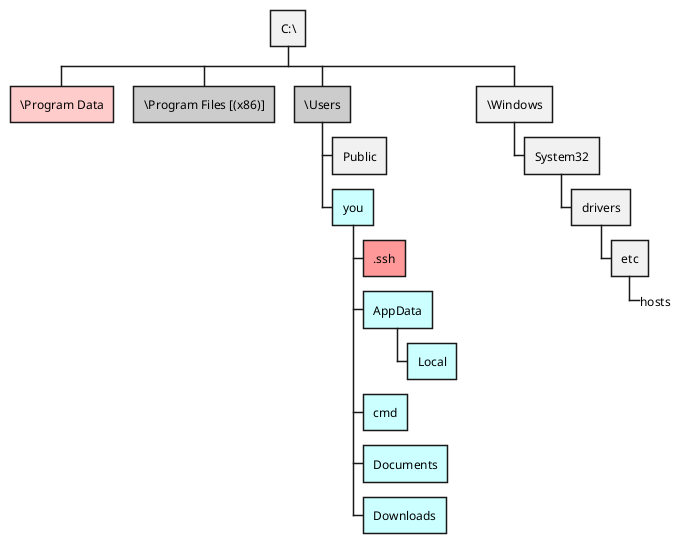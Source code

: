 @startwbs WindowsFileSystem
* C:\\
**[#ffcccc] \\Program Data
**[#cccccc] \\Program Files [(x86)]
**[#cccccc] \\Users
*** Public
***[#ccffff] you
****[#ff9999] .ssh
****[#ccffff] AppData
*****[#ccffff] Local
****[#ccffff] cmd
****[#ccffff] Documents
****[#ccffff] Downloads
** \\Windows
*** System32
**** drivers
***** etc
******_ hosts
@endwbs